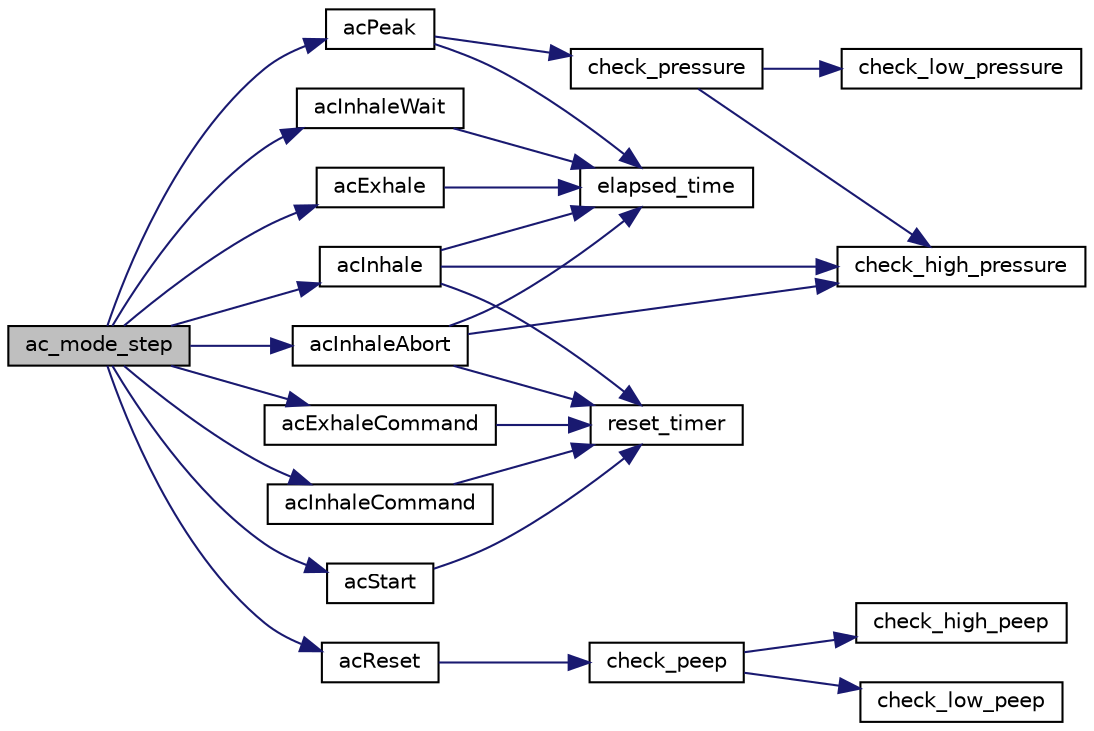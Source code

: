 digraph "ac_mode_step"
{
 // LATEX_PDF_SIZE
  edge [fontname="Helvetica",fontsize="10",labelfontname="Helvetica",labelfontsize="10"];
  node [fontname="Helvetica",fontsize="10",shape=record];
  rankdir="LR";
  Node1 [label="ac_mode_step",height=0.2,width=0.4,color="black", fillcolor="grey75", style="filled", fontcolor="black",tooltip=" "];
  Node1 -> Node2 [color="midnightblue",fontsize="10",style="solid",fontname="Helvetica"];
  Node2 [label="acExhale",height=0.2,width=0.4,color="black", fillcolor="white", style="filled",URL="$_a_c_mode_8cpp.html#a86d70273341ae17aa62f16d9f037c50f",tooltip=" "];
  Node2 -> Node3 [color="midnightblue",fontsize="10",style="solid",fontname="Helvetica"];
  Node3 [label="elapsed_time",height=0.2,width=0.4,color="black", fillcolor="white", style="filled",URL="$_machine_states_8cpp.html#a96a8530e82d64dab75975faf37def645",tooltip=" "];
  Node1 -> Node4 [color="midnightblue",fontsize="10",style="solid",fontname="Helvetica"];
  Node4 [label="acExhaleCommand",height=0.2,width=0.4,color="black", fillcolor="white", style="filled",URL="$_a_c_mode_8cpp.html#a7523c9481fc06fe9822e42624b9b2e32",tooltip=" "];
  Node4 -> Node5 [color="midnightblue",fontsize="10",style="solid",fontname="Helvetica"];
  Node5 [label="reset_timer",height=0.2,width=0.4,color="black", fillcolor="white", style="filled",URL="$_machine_states_8cpp.html#a2c8d77686b4bd0a6228fe786d46e5bf9",tooltip=" "];
  Node1 -> Node6 [color="midnightblue",fontsize="10",style="solid",fontname="Helvetica"];
  Node6 [label="acInhale",height=0.2,width=0.4,color="black", fillcolor="white", style="filled",URL="$_a_c_mode_8cpp.html#acd46510e45e78c49d8cc5e6e9914d6f5",tooltip=" "];
  Node6 -> Node7 [color="midnightblue",fontsize="10",style="solid",fontname="Helvetica"];
  Node7 [label="check_high_pressure",height=0.2,width=0.4,color="black", fillcolor="white", style="filled",URL="$alarms_8cpp.html#aacba04930bf4264c39b22d774de0bd13",tooltip=" "];
  Node6 -> Node3 [color="midnightblue",fontsize="10",style="solid",fontname="Helvetica"];
  Node6 -> Node5 [color="midnightblue",fontsize="10",style="solid",fontname="Helvetica"];
  Node1 -> Node8 [color="midnightblue",fontsize="10",style="solid",fontname="Helvetica"];
  Node8 [label="acInhaleAbort",height=0.2,width=0.4,color="black", fillcolor="white", style="filled",URL="$_a_c_mode_8cpp.html#a710e5292b1b7db09705b90e85160dba4",tooltip=" "];
  Node8 -> Node7 [color="midnightblue",fontsize="10",style="solid",fontname="Helvetica"];
  Node8 -> Node3 [color="midnightblue",fontsize="10",style="solid",fontname="Helvetica"];
  Node8 -> Node5 [color="midnightblue",fontsize="10",style="solid",fontname="Helvetica"];
  Node1 -> Node9 [color="midnightblue",fontsize="10",style="solid",fontname="Helvetica"];
  Node9 [label="acInhaleCommand",height=0.2,width=0.4,color="black", fillcolor="white", style="filled",URL="$_a_c_mode_8cpp.html#ad1bfe83922199a4d1165358546619bcc",tooltip=" "];
  Node9 -> Node5 [color="midnightblue",fontsize="10",style="solid",fontname="Helvetica"];
  Node1 -> Node10 [color="midnightblue",fontsize="10",style="solid",fontname="Helvetica"];
  Node10 [label="acInhaleWait",height=0.2,width=0.4,color="black", fillcolor="white", style="filled",URL="$_a_c_mode_8cpp.html#afa4685af1e0be96902d817bfc8f026d7",tooltip=" "];
  Node10 -> Node3 [color="midnightblue",fontsize="10",style="solid",fontname="Helvetica"];
  Node1 -> Node11 [color="midnightblue",fontsize="10",style="solid",fontname="Helvetica"];
  Node11 [label="acPeak",height=0.2,width=0.4,color="black", fillcolor="white", style="filled",URL="$_a_c_mode_8cpp.html#a651a874f30781bb4c964135dc15213bb",tooltip=" "];
  Node11 -> Node12 [color="midnightblue",fontsize="10",style="solid",fontname="Helvetica"];
  Node12 [label="check_pressure",height=0.2,width=0.4,color="black", fillcolor="white", style="filled",URL="$alarms_8cpp.html#ae24c96bc5436a128929c14f353a9aead",tooltip=" "];
  Node12 -> Node7 [color="midnightblue",fontsize="10",style="solid",fontname="Helvetica"];
  Node12 -> Node13 [color="midnightblue",fontsize="10",style="solid",fontname="Helvetica"];
  Node13 [label="check_low_pressure",height=0.2,width=0.4,color="black", fillcolor="white", style="filled",URL="$alarms_8cpp.html#a5809f36e927abf672988a074d0341f27",tooltip=" "];
  Node11 -> Node3 [color="midnightblue",fontsize="10",style="solid",fontname="Helvetica"];
  Node1 -> Node14 [color="midnightblue",fontsize="10",style="solid",fontname="Helvetica"];
  Node14 [label="acReset",height=0.2,width=0.4,color="black", fillcolor="white", style="filled",URL="$_a_c_mode_8cpp.html#a22e443a01baf8a9e9ecb9363359d126f",tooltip=" "];
  Node14 -> Node15 [color="midnightblue",fontsize="10",style="solid",fontname="Helvetica"];
  Node15 [label="check_peep",height=0.2,width=0.4,color="black", fillcolor="white", style="filled",URL="$alarms_8cpp.html#a1dba4a65d965cefc5662e577f517a4af",tooltip=" "];
  Node15 -> Node16 [color="midnightblue",fontsize="10",style="solid",fontname="Helvetica"];
  Node16 [label="check_high_peep",height=0.2,width=0.4,color="black", fillcolor="white", style="filled",URL="$alarms_8cpp.html#af025d055837f566022540f29b4c88031",tooltip=" "];
  Node15 -> Node17 [color="midnightblue",fontsize="10",style="solid",fontname="Helvetica"];
  Node17 [label="check_low_peep",height=0.2,width=0.4,color="black", fillcolor="white", style="filled",URL="$alarms_8cpp.html#a2a0dea07b57b02895b23a657290bd9e4",tooltip=" "];
  Node1 -> Node18 [color="midnightblue",fontsize="10",style="solid",fontname="Helvetica"];
  Node18 [label="acStart",height=0.2,width=0.4,color="black", fillcolor="white", style="filled",URL="$_a_c_mode_8cpp.html#a399bc0095c5df6332f2568bffa5ae480",tooltip=" "];
  Node18 -> Node5 [color="midnightblue",fontsize="10",style="solid",fontname="Helvetica"];
}
